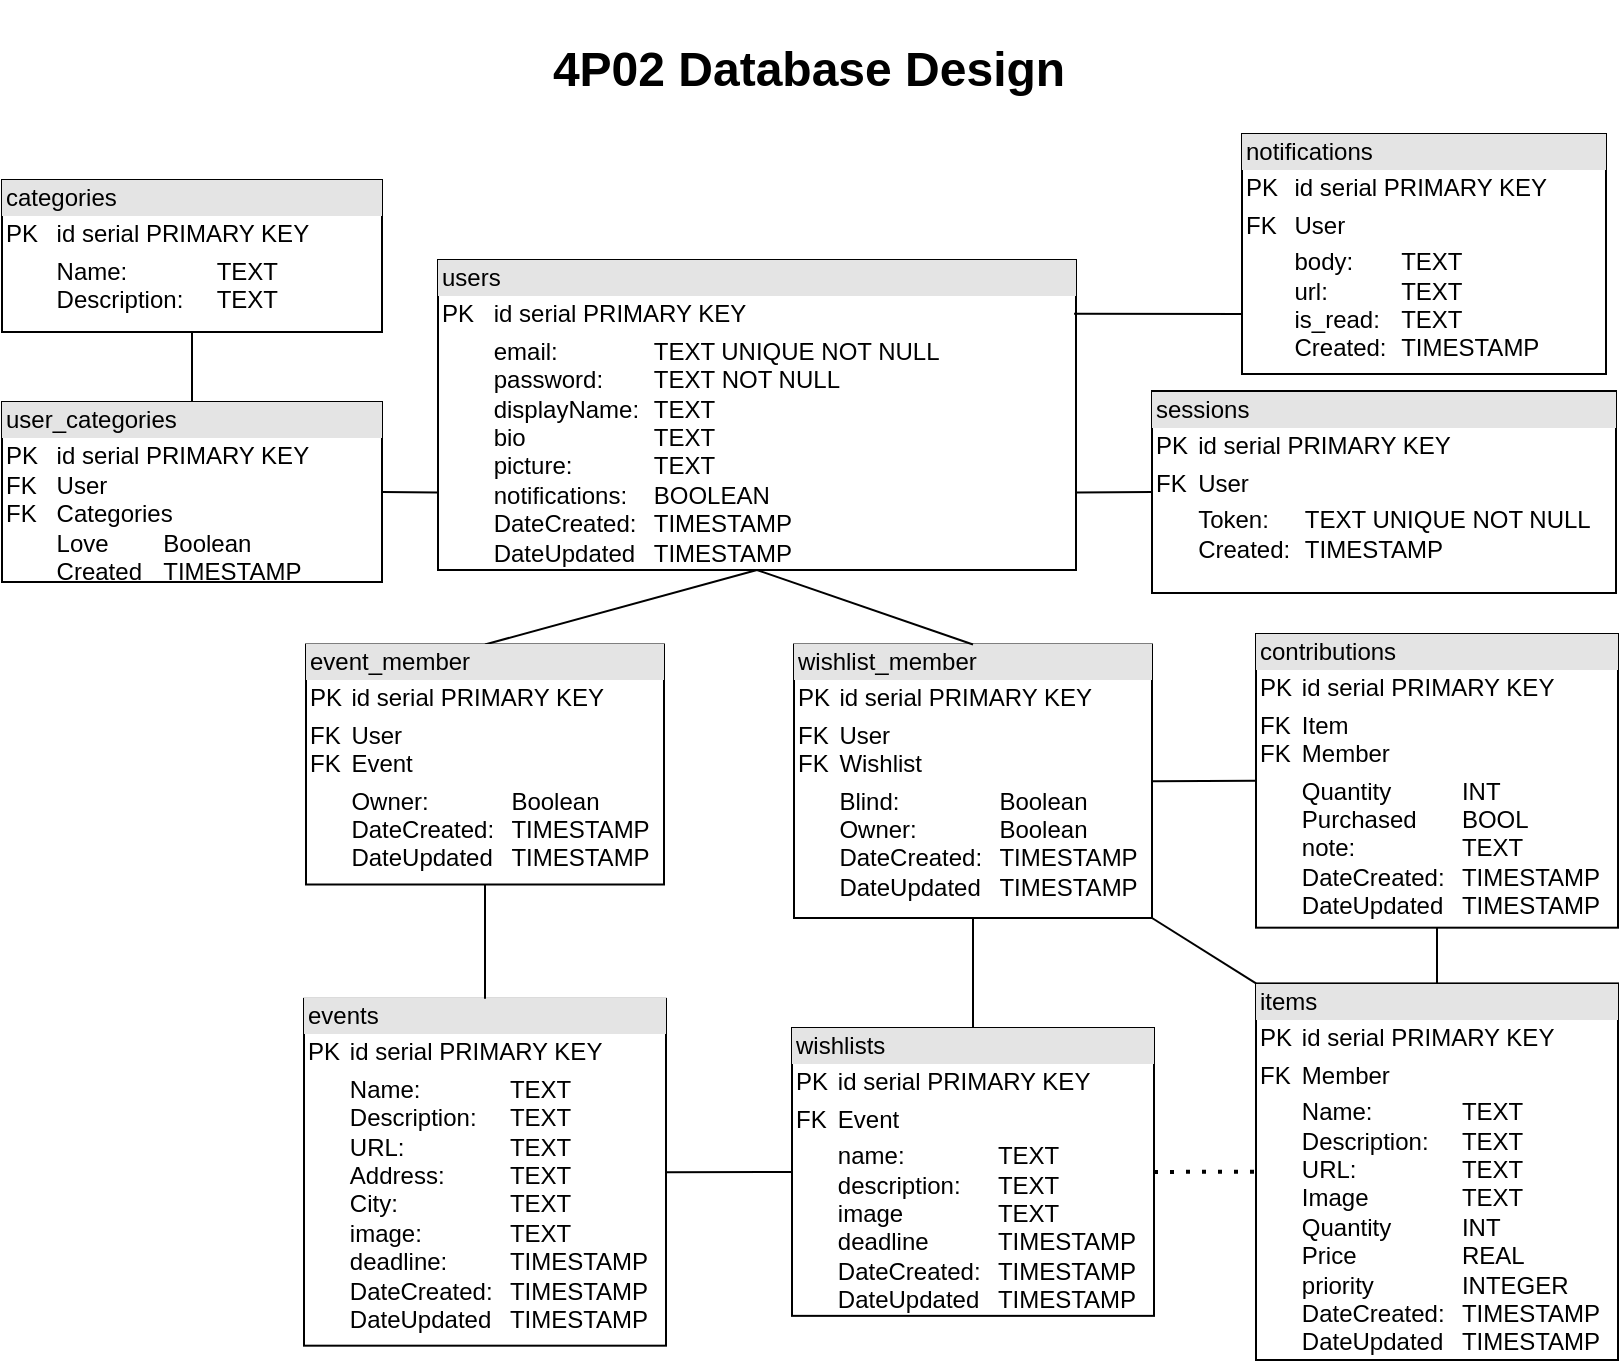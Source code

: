 <mxfile version="26.1.1">
  <diagram name="Page-1" id="TSsa0Ury9RKS_ktHxRa_">
    <mxGraphModel dx="1017" dy="1053" grid="1" gridSize="10" guides="1" tooltips="1" connect="1" arrows="1" fold="1" page="1" pageScale="1" pageWidth="827" pageHeight="1169" math="0" shadow="0">
      <root>
        <mxCell id="0" />
        <mxCell id="1" parent="0" />
        <mxCell id="YkZeL2ZCBzIvdvD2JWEx-32" value="&lt;div style=&quot;box-sizing: border-box; width: 100%; background: rgb(228, 228, 228); padding: 2px;&quot;&gt;users&lt;/div&gt;&lt;table style=&quot;width:100%;font-size:1em;&quot; cellpadding=&quot;2&quot; cellspacing=&quot;0&quot;&gt;&lt;tbody&gt;&lt;tr&gt;&lt;td&gt;PK&lt;/td&gt;&lt;td&gt;id serial PRIMARY KEY&lt;/td&gt;&lt;/tr&gt;&lt;tr&gt;&lt;td&gt;&lt;br&gt;&lt;/td&gt;&lt;td&gt;email:&amp;nbsp;&lt;span style=&quot;white-space: pre;&quot;&gt;&#x9;&lt;/span&gt;&lt;span style=&quot;white-space: pre;&quot;&gt;&#x9;&lt;/span&gt;TEXT UNIQUE NOT NULL&lt;br&gt;password:&lt;span style=&quot;white-space: pre;&quot;&gt;&#x9;&lt;/span&gt;TEXT&amp;nbsp;NOT NULL&lt;br&gt;displayName:&lt;span style=&quot;white-space: pre;&quot;&gt;&#x9;&lt;/span&gt;TEXT&lt;br&gt;bio&lt;span style=&quot;white-space: pre;&quot;&gt;&#x9;&lt;/span&gt;&lt;span style=&quot;white-space: pre;&quot;&gt;&#x9;&lt;/span&gt;&lt;span style=&quot;white-space: pre;&quot;&gt;&#x9;&lt;/span&gt;TEXT&lt;br&gt;picture:&lt;span style=&quot;white-space: pre;&quot;&gt;&#x9;&lt;/span&gt;&lt;span style=&quot;white-space: pre;&quot;&gt;&#x9;&lt;/span&gt;TEXT&lt;br&gt;notifications:&lt;span style=&quot;white-space: pre;&quot;&gt;&#x9;&lt;/span&gt;BOOLEAN&lt;br&gt;DateCreated:&lt;span style=&quot;white-space: pre;&quot;&gt;&#x9;&lt;/span&gt;TIMESTAMP&lt;br&gt;DateUpdated&lt;span style=&quot;white-space: pre;&quot;&gt;&#x9;&lt;/span&gt;TIMESTAMP&lt;/td&gt;&lt;/tr&gt;&lt;/tbody&gt;&lt;/table&gt;" style="verticalAlign=top;align=left;overflow=fill;html=1;whiteSpace=wrap;" parent="1" vertex="1">
          <mxGeometry x="228" y="130" width="319" height="155" as="geometry" />
        </mxCell>
        <mxCell id="YkZeL2ZCBzIvdvD2JWEx-33" value="&lt;div style=&quot;box-sizing: border-box; width: 100%; background: rgb(228, 228, 228); padding: 2px;&quot;&gt;items&lt;/div&gt;&lt;table style=&quot;width:100%;font-size:1em;&quot; cellpadding=&quot;2&quot; cellspacing=&quot;0&quot;&gt;&lt;tbody&gt;&lt;tr&gt;&lt;td&gt;PK&lt;/td&gt;&lt;td&gt;id serial PRIMARY KEY&lt;br&gt;&lt;/td&gt;&lt;/tr&gt;&lt;tr&gt;&lt;td&gt;FK&lt;/td&gt;&lt;td&gt;Member&lt;br&gt;&lt;/td&gt;&lt;/tr&gt;&lt;tr&gt;&lt;td&gt;&lt;br&gt;&lt;/td&gt;&lt;td&gt;Name:&lt;span style=&quot;white-space: pre;&quot;&gt;&#x9;&lt;span style=&quot;white-space: pre;&quot;&gt;&#x9;&lt;/span&gt;&lt;/span&gt;TEXT&lt;br&gt;Description:&lt;span style=&quot;white-space: pre;&quot;&gt;&#x9;&lt;/span&gt;TEXT&lt;br&gt;URL:&lt;span style=&quot;white-space: pre;&quot;&gt;&#x9;&lt;span style=&quot;white-space: pre;&quot;&gt;&#x9;&lt;/span&gt;&lt;/span&gt;TEXT&lt;br&gt;Image&lt;span style=&quot;white-space: pre;&quot;&gt;&#x9;&lt;/span&gt;&lt;span style=&quot;white-space: pre;&quot;&gt;&#x9;&lt;/span&gt;TEXT&lt;br&gt;Quantity&lt;span style=&quot;white-space: pre;&quot;&gt;&#x9;&lt;/span&gt;&lt;span style=&quot;white-space: pre;&quot;&gt;&#x9;&lt;/span&gt;INT&lt;br&gt;Price&lt;span style=&quot;white-space: pre;&quot;&gt;&#x9;&lt;/span&gt;&lt;span style=&quot;white-space: pre;&quot;&gt;&#x9;&lt;/span&gt;REAL&lt;br&gt;priority&lt;span style=&quot;white-space: pre;&quot;&gt;&#x9;&lt;/span&gt;&lt;span style=&quot;white-space: pre;&quot;&gt;&#x9;&lt;/span&gt;INTEGER&lt;br&gt;DateCreated:&lt;span style=&quot;white-space: pre;&quot;&gt;&#x9;&lt;/span&gt;TIMESTAMP&lt;br&gt;DateUpdated&lt;span style=&quot;white-space: pre;&quot;&gt;&#x9;&lt;/span&gt;TIMESTAMP&lt;/td&gt;&lt;/tr&gt;&lt;/tbody&gt;&lt;/table&gt;" style="verticalAlign=top;align=left;overflow=fill;html=1;whiteSpace=wrap;" parent="1" vertex="1">
          <mxGeometry x="637" y="491.71" width="181" height="188.29" as="geometry" />
        </mxCell>
        <mxCell id="YkZeL2ZCBzIvdvD2JWEx-46" value="&lt;div style=&quot;box-sizing: border-box; width: 100%; background: rgb(228, 228, 228); padding: 2px;&quot;&gt;categories&lt;/div&gt;&lt;table style=&quot;width:100%;font-size:1em;&quot; cellpadding=&quot;2&quot; cellspacing=&quot;0&quot;&gt;&lt;tbody&gt;&lt;tr&gt;&lt;td&gt;PK&lt;br&gt;&lt;/td&gt;&lt;td&gt;id serial PRIMARY KEY&lt;br&gt;&lt;/td&gt;&lt;/tr&gt;&lt;tr&gt;&lt;td&gt;&lt;br&gt;&lt;/td&gt;&lt;td&gt;Name:&lt;span style=&quot;white-space: pre;&quot;&gt;&#x9;&lt;span style=&quot;white-space: pre;&quot;&gt;&#x9;&lt;/span&gt;&lt;/span&gt;TEXT&lt;br&gt;Description:&lt;span style=&quot;white-space: pre;&quot;&gt;&#x9;&lt;/span&gt;TEXT&lt;br&gt;&lt;/td&gt;&lt;/tr&gt;&lt;tr&gt;&lt;td&gt;&lt;/td&gt;&lt;td&gt;&lt;br&gt;&lt;/td&gt;&lt;/tr&gt;&lt;/tbody&gt;&lt;/table&gt;" style="verticalAlign=top;align=left;overflow=fill;html=1;whiteSpace=wrap;" parent="1" vertex="1">
          <mxGeometry x="10" y="90" width="190" height="76" as="geometry" />
        </mxCell>
        <mxCell id="YkZeL2ZCBzIvdvD2JWEx-48" value="&lt;div style=&quot;box-sizing: border-box; width: 100%; background: rgb(228, 228, 228); padding: 2px;&quot;&gt;user_categories&lt;/div&gt;&lt;table style=&quot;width:100%;font-size:1em;&quot; cellpadding=&quot;2&quot; cellspacing=&quot;0&quot;&gt;&lt;tbody&gt;&lt;tr&gt;&lt;td&gt;PK&lt;br&gt;FK&lt;br&gt;FK&lt;br&gt;&lt;br&gt;&lt;br&gt;&lt;/td&gt;&lt;td&gt;id serial PRIMARY KEY&lt;br&gt;User&lt;br&gt;Categories&lt;br&gt;Love&lt;span style=&quot;white-space: pre;&quot;&gt;&#x9;&lt;/span&gt;Boolean&lt;br&gt;Created&amp;nbsp;&lt;span style=&quot;white-space: pre;&quot;&gt;&#x9;&lt;/span&gt;TIMESTAMP&lt;/td&gt;&lt;/tr&gt;&lt;tr&gt;&lt;td&gt;&lt;/td&gt;&lt;td&gt;&lt;br&gt;&lt;/td&gt;&lt;/tr&gt;&lt;/tbody&gt;&lt;/table&gt;" style="verticalAlign=top;align=left;overflow=fill;html=1;whiteSpace=wrap;" parent="1" vertex="1">
          <mxGeometry x="10" y="201" width="190" height="90" as="geometry" />
        </mxCell>
        <mxCell id="YkZeL2ZCBzIvdvD2JWEx-51" value="" style="endArrow=none;html=1;rounded=0;exitX=0;exitY=0.75;exitDx=0;exitDy=0;entryX=1;entryY=0.5;entryDx=0;entryDy=0;" parent="1" source="YkZeL2ZCBzIvdvD2JWEx-32" target="YkZeL2ZCBzIvdvD2JWEx-48" edge="1">
          <mxGeometry width="50" height="50" relative="1" as="geometry">
            <mxPoint x="759" y="618" as="sourcePoint" />
            <mxPoint x="559" y="838" as="targetPoint" />
          </mxGeometry>
        </mxCell>
        <mxCell id="YkZeL2ZCBzIvdvD2JWEx-52" value="" style="endArrow=none;html=1;rounded=0;entryX=0.5;entryY=1;entryDx=0;entryDy=0;exitX=0.5;exitY=0;exitDx=0;exitDy=0;" parent="1" source="YkZeL2ZCBzIvdvD2JWEx-48" target="YkZeL2ZCBzIvdvD2JWEx-46" edge="1">
          <mxGeometry width="50" height="50" relative="1" as="geometry">
            <mxPoint x="330" y="-14" as="sourcePoint" />
            <mxPoint x="380" y="-64" as="targetPoint" />
          </mxGeometry>
        </mxCell>
        <mxCell id="74I1PrQQdolkyrSYqhV1-5" value="&lt;div style=&quot;box-sizing: border-box; width: 100%; background: rgb(228, 228, 228); padding: 2px;&quot;&gt;sessions&lt;/div&gt;&lt;table style=&quot;width:100%;font-size:1em;&quot; cellpadding=&quot;2&quot; cellspacing=&quot;0&quot;&gt;&lt;tbody&gt;&lt;tr&gt;&lt;td&gt;PK&lt;/td&gt;&lt;td&gt;id serial PRIMARY KEY&lt;br&gt;&lt;/td&gt;&lt;/tr&gt;&lt;tr&gt;&lt;td&gt;FK&lt;br&gt;&lt;/td&gt;&lt;td&gt;User&lt;/td&gt;&lt;/tr&gt;&lt;tr&gt;&lt;td&gt;&lt;/td&gt;&lt;td&gt;Token:&lt;span style=&quot;white-space: pre;&quot;&gt;&lt;span style=&quot;white-space: pre;&quot;&gt;&#x9;&lt;/span&gt;&lt;/span&gt;TEXT UNIQUE NOT NULL&lt;br&gt;Created:&amp;nbsp;&lt;span style=&quot;white-space: pre;&quot;&gt;&#x9;&lt;/span&gt;TIMESTAMP&lt;/td&gt;&lt;/tr&gt;&lt;/tbody&gt;&lt;/table&gt;" style="verticalAlign=top;align=left;overflow=fill;html=1;whiteSpace=wrap;" parent="1" vertex="1">
          <mxGeometry x="585" y="195.5" width="232" height="101" as="geometry" />
        </mxCell>
        <mxCell id="74I1PrQQdolkyrSYqhV1-6" value="" style="endArrow=none;html=1;rounded=0;exitX=0;exitY=0.5;exitDx=0;exitDy=0;entryX=1;entryY=0.75;entryDx=0;entryDy=0;" parent="1" source="74I1PrQQdolkyrSYqhV1-5" target="YkZeL2ZCBzIvdvD2JWEx-32" edge="1">
          <mxGeometry width="50" height="50" relative="1" as="geometry">
            <mxPoint x="470" y="373" as="sourcePoint" />
            <mxPoint x="520" y="323" as="targetPoint" />
          </mxGeometry>
        </mxCell>
        <mxCell id="RcqJE7raZ5ugtFAX7M00-1" value="&lt;div style=&quot;box-sizing: border-box; width: 100%; background: rgb(228, 228, 228); padding: 2px;&quot;&gt;&lt;span style=&quot;color: light-dark(rgb(0, 0, 0), rgb(255, 255, 255));&quot;&gt;wishlist_m&lt;/span&gt;ember&lt;/div&gt;&lt;table style=&quot;width:100%;font-size:1em;&quot; cellpadding=&quot;2&quot; cellspacing=&quot;0&quot;&gt;&lt;tbody&gt;&lt;tr&gt;&lt;td&gt;PK&lt;/td&gt;&lt;td&gt;id serial PRIMARY KEY&lt;/td&gt;&lt;/tr&gt;&lt;tr&gt;&lt;td&gt;FK&lt;br&gt;FK&lt;/td&gt;&lt;td&gt;User&lt;br&gt;Wishlist&lt;br&gt;&lt;/td&gt;&lt;/tr&gt;&lt;tr&gt;&lt;td&gt;&lt;br&gt;&lt;/td&gt;&lt;td&gt;Blind: &lt;span style=&quot;white-space: pre;&quot;&gt;&#x9;&lt;span style=&quot;white-space: pre;&quot;&gt;&#x9;&lt;/span&gt;&lt;/span&gt;Boolean&lt;br&gt;Owner:&lt;span style=&quot;white-space: pre;&quot;&gt;&#x9;&lt;/span&gt;&lt;span style=&quot;white-space: pre;&quot;&gt;&#x9;&lt;/span&gt;Boolean&lt;br&gt;DateCreated:&lt;span style=&quot;white-space: pre;&quot;&gt;&#x9;&lt;/span&gt;TIMESTAMP&lt;br&gt;DateUpdated&lt;span style=&quot;white-space: pre;&quot;&gt;&#x9;&lt;/span&gt;TIMESTAMP&lt;/td&gt;&lt;/tr&gt;&lt;/tbody&gt;&lt;/table&gt;" style="verticalAlign=top;align=left;overflow=fill;html=1;whiteSpace=wrap;" parent="1" vertex="1">
          <mxGeometry x="406" y="322.25" width="179" height="136.75" as="geometry" />
        </mxCell>
        <mxCell id="RcqJE7raZ5ugtFAX7M00-5" value="" style="endArrow=none;html=1;rounded=0;entryX=0.5;entryY=0;entryDx=0;entryDy=0;exitX=0.5;exitY=1;exitDx=0;exitDy=0;" parent="1" source="YkZeL2ZCBzIvdvD2JWEx-32" target="RcqJE7raZ5ugtFAX7M00-1" edge="1">
          <mxGeometry width="50" height="50" relative="1" as="geometry">
            <mxPoint x="367.5" y="798" as="sourcePoint" />
            <mxPoint x="215" y="714" as="targetPoint" />
          </mxGeometry>
        </mxCell>
        <mxCell id="RcqJE7raZ5ugtFAX7M00-7" value="&lt;div style=&quot;box-sizing: border-box; width: 100%; background: rgb(228, 228, 228); padding: 2px;&quot;&gt;events&lt;/div&gt;&lt;table style=&quot;width:100%;font-size:1em;&quot; cellpadding=&quot;2&quot; cellspacing=&quot;0&quot;&gt;&lt;tbody&gt;&lt;tr&gt;&lt;td&gt;PK&lt;/td&gt;&lt;td&gt;id serial PRIMARY KEY&lt;br&gt;&lt;/td&gt;&lt;/tr&gt;&lt;tr&gt;&lt;td&gt;&lt;br&gt;&lt;/td&gt;&lt;td&gt;Name:&lt;span style=&quot;white-space: pre;&quot;&gt;&#x9;&lt;span style=&quot;white-space: pre;&quot;&gt;&#x9;&lt;/span&gt;&lt;/span&gt;TEXT&lt;br&gt;Description:&lt;span style=&quot;white-space: pre;&quot;&gt;&#x9;&lt;/span&gt;TEXT&lt;br&gt;URL:&lt;span style=&quot;white-space: pre;&quot;&gt;&#x9;&lt;span style=&quot;white-space: pre;&quot;&gt;&#x9;&lt;/span&gt;&lt;/span&gt;TEXT&lt;br&gt;Address:&amp;nbsp;&lt;span style=&quot;white-space: pre;&quot;&gt;&#x9;&lt;span style=&quot;white-space: pre;&quot;&gt;&#x9;&lt;/span&gt;&lt;/span&gt;TEXT&lt;br&gt;City:&amp;nbsp;&lt;span style=&quot;white-space: pre;&quot;&gt;&#x9;&lt;span style=&quot;white-space: pre;&quot;&gt;&#x9;&lt;/span&gt;&lt;/span&gt;TEXT&lt;br&gt;image:&amp;nbsp;&lt;span style=&quot;white-space: pre;&quot;&gt;&#x9;&lt;/span&gt;&lt;span style=&quot;white-space: pre;&quot;&gt;&#x9;&lt;/span&gt;TEXT&lt;br&gt;deadline:&lt;span style=&quot;white-space: pre;&quot;&gt;&#x9;&lt;/span&gt;&lt;span style=&quot;white-space: pre;&quot;&gt;&#x9;&lt;/span&gt;TIMESTAMP&lt;br&gt;DateCreated:&lt;span style=&quot;white-space: pre;&quot;&gt;&#x9;&lt;/span&gt;TIMESTAMP&lt;br&gt;DateUpdated&lt;span style=&quot;white-space: pre;&quot;&gt;&#x9;&lt;/span&gt;TIMESTAMP&lt;/td&gt;&lt;/tr&gt;&lt;tr&gt;&lt;td&gt;&lt;br&gt;&lt;/td&gt;&lt;td&gt;&lt;br&gt;&lt;/td&gt;&lt;/tr&gt;&lt;/tbody&gt;&lt;/table&gt;" style="verticalAlign=top;align=left;overflow=fill;html=1;whiteSpace=wrap;" parent="1" vertex="1">
          <mxGeometry x="161" y="499.43" width="181" height="173.41" as="geometry" />
        </mxCell>
        <mxCell id="RcqJE7raZ5ugtFAX7M00-8" value="&lt;h1&gt;4P02 Database Design&lt;/h1&gt;" style="text;html=1;align=center;verticalAlign=middle;resizable=0;points=[];autosize=1;strokeColor=none;fillColor=none;shadow=0;" parent="1" vertex="1">
          <mxGeometry x="273" width="280" height="70" as="geometry" />
        </mxCell>
        <mxCell id="RcqJE7raZ5ugtFAX7M00-9" value="&lt;div style=&quot;box-sizing: border-box; width: 100%; background: rgb(228, 228, 228); padding: 2px;&quot;&gt;contributions&lt;/div&gt;&lt;table style=&quot;width:100%;font-size:1em;&quot; cellpadding=&quot;2&quot; cellspacing=&quot;0&quot;&gt;&lt;tbody&gt;&lt;tr&gt;&lt;td&gt;PK&lt;/td&gt;&lt;td&gt;id serial PRIMARY KEY&lt;br&gt;&lt;/td&gt;&lt;/tr&gt;&lt;tr&gt;&lt;td&gt;FK&lt;br&gt;FK&lt;/td&gt;&lt;td&gt;Item&lt;br&gt;Member&lt;/td&gt;&lt;/tr&gt;&lt;tr&gt;&lt;td&gt;&lt;br&gt;&lt;/td&gt;&lt;td&gt;Quantity&lt;span style=&quot;white-space: pre;&quot;&gt;&#x9;&lt;/span&gt;&lt;span style=&quot;white-space: pre;&quot;&gt;&#x9;&lt;/span&gt;INT&lt;br&gt;Purchased&lt;span style=&quot;white-space: pre;&quot;&gt;&#x9;&lt;/span&gt;BOOL&lt;br&gt;note:&lt;span style=&quot;white-space: pre;&quot;&gt;&#x9;&lt;/span&gt;&lt;span style=&quot;white-space: pre;&quot;&gt;&#x9;&lt;/span&gt;TEXT&lt;br&gt;DateCreated:&lt;span style=&quot;white-space: pre;&quot;&gt;&#x9;&lt;/span&gt;TIMESTAMP&lt;br&gt;DateUpdated&lt;span style=&quot;white-space: pre;&quot;&gt;&#x9;&lt;/span&gt;TIMESTAMP&lt;/td&gt;&lt;/tr&gt;&lt;/tbody&gt;&lt;/table&gt;" style="verticalAlign=top;align=left;overflow=fill;html=1;whiteSpace=wrap;" parent="1" vertex="1">
          <mxGeometry x="637" y="317" width="181" height="146.84" as="geometry" />
        </mxCell>
        <mxCell id="RcqJE7raZ5ugtFAX7M00-11" value="&lt;div style=&quot;box-sizing: border-box; width: 100%; background: rgb(228, 228, 228); padding: 2px;&quot;&gt;wishlists&lt;/div&gt;&lt;table style=&quot;width:100%;font-size:1em;&quot; cellpadding=&quot;2&quot; cellspacing=&quot;0&quot;&gt;&lt;tbody&gt;&lt;tr&gt;&lt;td&gt;PK&lt;/td&gt;&lt;td&gt;id serial PRIMARY KEY&lt;br&gt;&lt;/td&gt;&lt;/tr&gt;&lt;tr&gt;&lt;td&gt;FK&lt;br&gt;&lt;/td&gt;&lt;td&gt;Event&lt;br&gt;&lt;/td&gt;&lt;/tr&gt;&lt;tr&gt;&lt;td&gt;&lt;br&gt;&lt;/td&gt;&lt;td&gt;name:&lt;span style=&quot;white-space: pre;&quot;&gt;&#x9;&lt;span style=&quot;white-space: pre;&quot;&gt;&#x9;&lt;/span&gt;&lt;/span&gt;TEXT&lt;br&gt;description:&lt;span style=&quot;white-space: pre;&quot;&gt;&#x9;&lt;/span&gt;TEXT&lt;br&gt;image &lt;span style=&quot;white-space: pre;&quot;&gt;&#x9;&lt;/span&gt;&lt;span style=&quot;white-space: pre;&quot;&gt;&#x9;&lt;/span&gt;TEXT&lt;br&gt;deadline&lt;span style=&quot;white-space: pre;&quot;&gt;&#x9;&lt;/span&gt;&lt;span style=&quot;white-space: pre;&quot;&gt;&#x9;&lt;/span&gt;TIMESTAMP&lt;br&gt;DateCreated:&lt;span style=&quot;white-space: pre;&quot;&gt;&#x9;&lt;/span&gt;TIMESTAMP&lt;br&gt;DateUpdated&lt;span style=&quot;white-space: pre;&quot;&gt;&#x9;&lt;/span&gt;TIMESTAMP&lt;br&gt;&lt;br&gt;&lt;/td&gt;&lt;/tr&gt;&lt;/tbody&gt;&lt;/table&gt;" style="verticalAlign=top;align=left;overflow=fill;html=1;whiteSpace=wrap;" parent="1" vertex="1">
          <mxGeometry x="405" y="514" width="181" height="143.93" as="geometry" />
        </mxCell>
        <mxCell id="RcqJE7raZ5ugtFAX7M00-13" value="" style="endArrow=none;html=1;rounded=0;entryX=0.5;entryY=1;entryDx=0;entryDy=0;exitX=0.5;exitY=0;exitDx=0;exitDy=0;" parent="1" source="YkZeL2ZCBzIvdvD2JWEx-33" target="RcqJE7raZ5ugtFAX7M00-9" edge="1">
          <mxGeometry width="50" height="50" relative="1" as="geometry">
            <mxPoint x="747" y="454.75" as="sourcePoint" />
            <mxPoint x="508" y="559.5" as="targetPoint" />
          </mxGeometry>
        </mxCell>
        <mxCell id="RcqJE7raZ5ugtFAX7M00-14" value="" style="endArrow=none;html=1;rounded=0;entryX=1;entryY=0.5;entryDx=0;entryDy=0;exitX=0;exitY=0.5;exitDx=0;exitDy=0;" parent="1" source="RcqJE7raZ5ugtFAX7M00-11" target="RcqJE7raZ5ugtFAX7M00-7" edge="1">
          <mxGeometry width="50" height="50" relative="1" as="geometry">
            <mxPoint x="713" y="544.25" as="sourcePoint" />
            <mxPoint x="440.75" y="679" as="targetPoint" />
          </mxGeometry>
        </mxCell>
        <mxCell id="RcqJE7raZ5ugtFAX7M00-15" value="" style="endArrow=none;html=1;rounded=0;entryX=1;entryY=0.5;entryDx=0;entryDy=0;exitX=0;exitY=0.5;exitDx=0;exitDy=0;" parent="1" source="RcqJE7raZ5ugtFAX7M00-9" target="RcqJE7raZ5ugtFAX7M00-1" edge="1">
          <mxGeometry width="50" height="50" relative="1" as="geometry">
            <mxPoint x="711" y="541.5" as="sourcePoint" />
            <mxPoint x="612" y="541.5" as="targetPoint" />
          </mxGeometry>
        </mxCell>
        <mxCell id="RcqJE7raZ5ugtFAX7M00-16" value="" style="endArrow=none;html=1;rounded=0;entryX=0.5;entryY=1;entryDx=0;entryDy=0;exitX=0.5;exitY=0;exitDx=0;exitDy=0;" parent="1" source="RcqJE7raZ5ugtFAX7M00-11" target="RcqJE7raZ5ugtFAX7M00-1" edge="1">
          <mxGeometry width="50" height="50" relative="1" as="geometry">
            <mxPoint x="711" y="562" as="sourcePoint" />
            <mxPoint x="592" y="562" as="targetPoint" />
          </mxGeometry>
        </mxCell>
        <mxCell id="RcqJE7raZ5ugtFAX7M00-17" value="" style="endArrow=none;html=1;rounded=0;entryX=1;entryY=1;entryDx=0;entryDy=0;exitX=0;exitY=0;exitDx=0;exitDy=0;" parent="1" source="YkZeL2ZCBzIvdvD2JWEx-33" target="RcqJE7raZ5ugtFAX7M00-1" edge="1">
          <mxGeometry width="50" height="50" relative="1" as="geometry">
            <mxPoint x="711" y="393" as="sourcePoint" />
            <mxPoint x="580" y="394" as="targetPoint" />
          </mxGeometry>
        </mxCell>
        <mxCell id="RcqJE7raZ5ugtFAX7M00-18" value="" style="endArrow=none;html=1;rounded=0;entryX=0.5;entryY=0;entryDx=0;entryDy=0;exitX=0.5;exitY=1;exitDx=0;exitDy=0;" parent="1" source="YkZeL2ZCBzIvdvD2JWEx-32" target="GdbT1oHBHeOazo6q2Ie0-1" edge="1">
          <mxGeometry width="50" height="50" relative="1" as="geometry">
            <mxPoint x="380" y="289" as="sourcePoint" />
            <mxPoint x="380" y="336" as="targetPoint" />
          </mxGeometry>
        </mxCell>
        <mxCell id="GdbT1oHBHeOazo6q2Ie0-1" value="&lt;div style=&quot;box-sizing: border-box; width: 100%; background: rgb(228, 228, 228); padding: 2px;&quot;&gt;&lt;span style=&quot;color: light-dark(rgb(0, 0, 0), rgb(255, 255, 255));&quot;&gt;event_m&lt;/span&gt;ember&lt;/div&gt;&lt;table style=&quot;width:100%;font-size:1em;&quot; cellpadding=&quot;2&quot; cellspacing=&quot;0&quot;&gt;&lt;tbody&gt;&lt;tr&gt;&lt;td&gt;PK&lt;/td&gt;&lt;td&gt;id serial PRIMARY KEY&lt;/td&gt;&lt;/tr&gt;&lt;tr&gt;&lt;td&gt;FK&lt;br&gt;FK&lt;/td&gt;&lt;td&gt;User&lt;br&gt;Event&lt;br&gt;&lt;/td&gt;&lt;/tr&gt;&lt;tr&gt;&lt;td&gt;&lt;br&gt;&lt;/td&gt;&lt;td&gt;Owner:&lt;span style=&quot;white-space: pre;&quot;&gt;&#x9;&lt;/span&gt;&lt;span style=&quot;white-space: pre;&quot;&gt;&#x9;&lt;/span&gt;Boolean&lt;br&gt;DateCreated:&lt;span style=&quot;white-space: pre;&quot;&gt;&#x9;&lt;/span&gt;TIMESTAMP&lt;br&gt;DateUpdated&lt;span style=&quot;white-space: pre;&quot;&gt;&#x9;&lt;/span&gt;TIMESTAMP&lt;/td&gt;&lt;/tr&gt;&lt;/tbody&gt;&lt;/table&gt;" style="verticalAlign=top;align=left;overflow=fill;html=1;whiteSpace=wrap;" parent="1" vertex="1">
          <mxGeometry x="162" y="322.25" width="179" height="120" as="geometry" />
        </mxCell>
        <mxCell id="GdbT1oHBHeOazo6q2Ie0-2" value="" style="endArrow=none;html=1;rounded=0;entryX=0.5;entryY=1;entryDx=0;entryDy=0;exitX=0.5;exitY=0;exitDx=0;exitDy=0;" parent="1" source="RcqJE7raZ5ugtFAX7M00-7" target="GdbT1oHBHeOazo6q2Ie0-1" edge="1">
          <mxGeometry width="50" height="50" relative="1" as="geometry">
            <mxPoint x="287" y="286.84" as="sourcePoint" />
            <mxPoint x="257" y="331.84" as="targetPoint" />
          </mxGeometry>
        </mxCell>
        <mxCell id="GdbT1oHBHeOazo6q2Ie0-3" value="" style="endArrow=none;dashed=1;html=1;dashPattern=1 3;strokeWidth=2;rounded=0;exitX=1;exitY=0.5;exitDx=0;exitDy=0;entryX=0;entryY=0.5;entryDx=0;entryDy=0;" parent="1" source="RcqJE7raZ5ugtFAX7M00-11" target="YkZeL2ZCBzIvdvD2JWEx-33" edge="1">
          <mxGeometry width="50" height="50" relative="1" as="geometry">
            <mxPoint x="470" y="440" as="sourcePoint" />
            <mxPoint x="520" y="390" as="targetPoint" />
          </mxGeometry>
        </mxCell>
        <mxCell id="MWYMt_vNlOxOhDTvcgvl-1" value="&lt;div style=&quot;box-sizing: border-box; width: 100%; background: rgb(228, 228, 228); padding: 2px;&quot;&gt;notifications&lt;/div&gt;&lt;table style=&quot;width:100%;font-size:1em;&quot; cellpadding=&quot;2&quot; cellspacing=&quot;0&quot;&gt;&lt;tbody&gt;&lt;tr&gt;&lt;td&gt;PK&lt;/td&gt;&lt;td&gt;id serial PRIMARY KEY&lt;br&gt;&lt;/td&gt;&lt;/tr&gt;&lt;tr&gt;&lt;td&gt;FK&lt;br&gt;&lt;/td&gt;&lt;td&gt;User&lt;/td&gt;&lt;/tr&gt;&lt;tr&gt;&lt;td&gt;&lt;/td&gt;&lt;td&gt;body:&lt;span style=&quot;white-space: pre;&quot;&gt;&lt;span style=&quot;white-space: pre;&quot;&gt;&#x9;&lt;/span&gt;&lt;/span&gt;TEXT&lt;br&gt;url:&lt;span style=&quot;white-space: pre;&quot;&gt;&#x9;&lt;/span&gt;&lt;span style=&quot;white-space: pre;&quot;&gt;&#x9;&lt;/span&gt;TEXT&lt;br&gt;is_read:&lt;span style=&quot;white-space: pre;&quot;&gt;&#x9;&lt;/span&gt;TEXT&lt;br&gt;Created:&amp;nbsp;&lt;span style=&quot;white-space: pre;&quot;&gt;&#x9;&lt;/span&gt;TIMESTAMP&lt;/td&gt;&lt;/tr&gt;&lt;/tbody&gt;&lt;/table&gt;" style="verticalAlign=top;align=left;overflow=fill;html=1;whiteSpace=wrap;" vertex="1" parent="1">
          <mxGeometry x="630" y="67" width="182" height="120" as="geometry" />
        </mxCell>
        <mxCell id="MWYMt_vNlOxOhDTvcgvl-3" value="" style="endArrow=none;html=1;rounded=0;exitX=0;exitY=0.75;exitDx=0;exitDy=0;entryX=0.997;entryY=0.173;entryDx=0;entryDy=0;entryPerimeter=0;" edge="1" parent="1" source="MWYMt_vNlOxOhDTvcgvl-1" target="YkZeL2ZCBzIvdvD2JWEx-32">
          <mxGeometry width="50" height="50" relative="1" as="geometry">
            <mxPoint x="578" y="256" as="sourcePoint" />
            <mxPoint x="550" y="157" as="targetPoint" />
          </mxGeometry>
        </mxCell>
      </root>
    </mxGraphModel>
  </diagram>
</mxfile>

